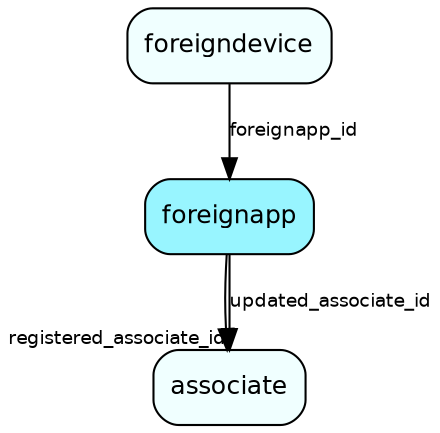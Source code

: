 digraph foreignapp  {
node [shape = box style="rounded, filled" fontname = "Helvetica" fontsize = "12" ]
edge [fontname = "Helvetica" fontsize = "9"]

foreignapp[fillcolor = "cadetblue1"]
associate[fillcolor = "azure1"]
foreigndevice[fillcolor = "azure1"]
foreignapp -> associate [headlabel = "registered_associate_id"]
foreignapp -> associate [label = "updated_associate_id"]
foreigndevice -> foreignapp [label = "foreignapp_id"]
}
